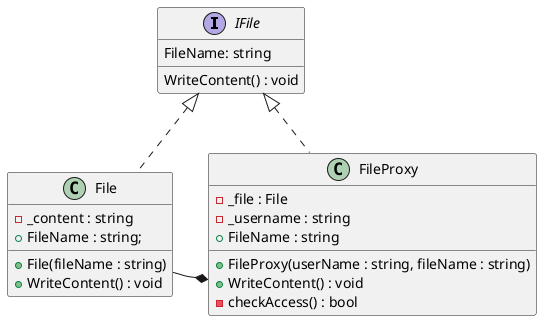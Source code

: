 ﻿@startuml

interface IFile {
    FileName: string
    WriteContent() : void
}

together {
    class File {
        - _content : string
        + FileName : string;
        + File(fileName : string)
        + WriteContent() : void
    }
    
    class FileProxy {
        - _file : File
        - _username : string
        + FileName : string
        + FileProxy(userName : string, fileName : string)
        + WriteContent() : void
        - checkAccess() : bool
    }
}

IFile <|.. File
IFile <|.. FileProxy

FileProxy *-- File

File -[hidden]> FileProxy

@enduml